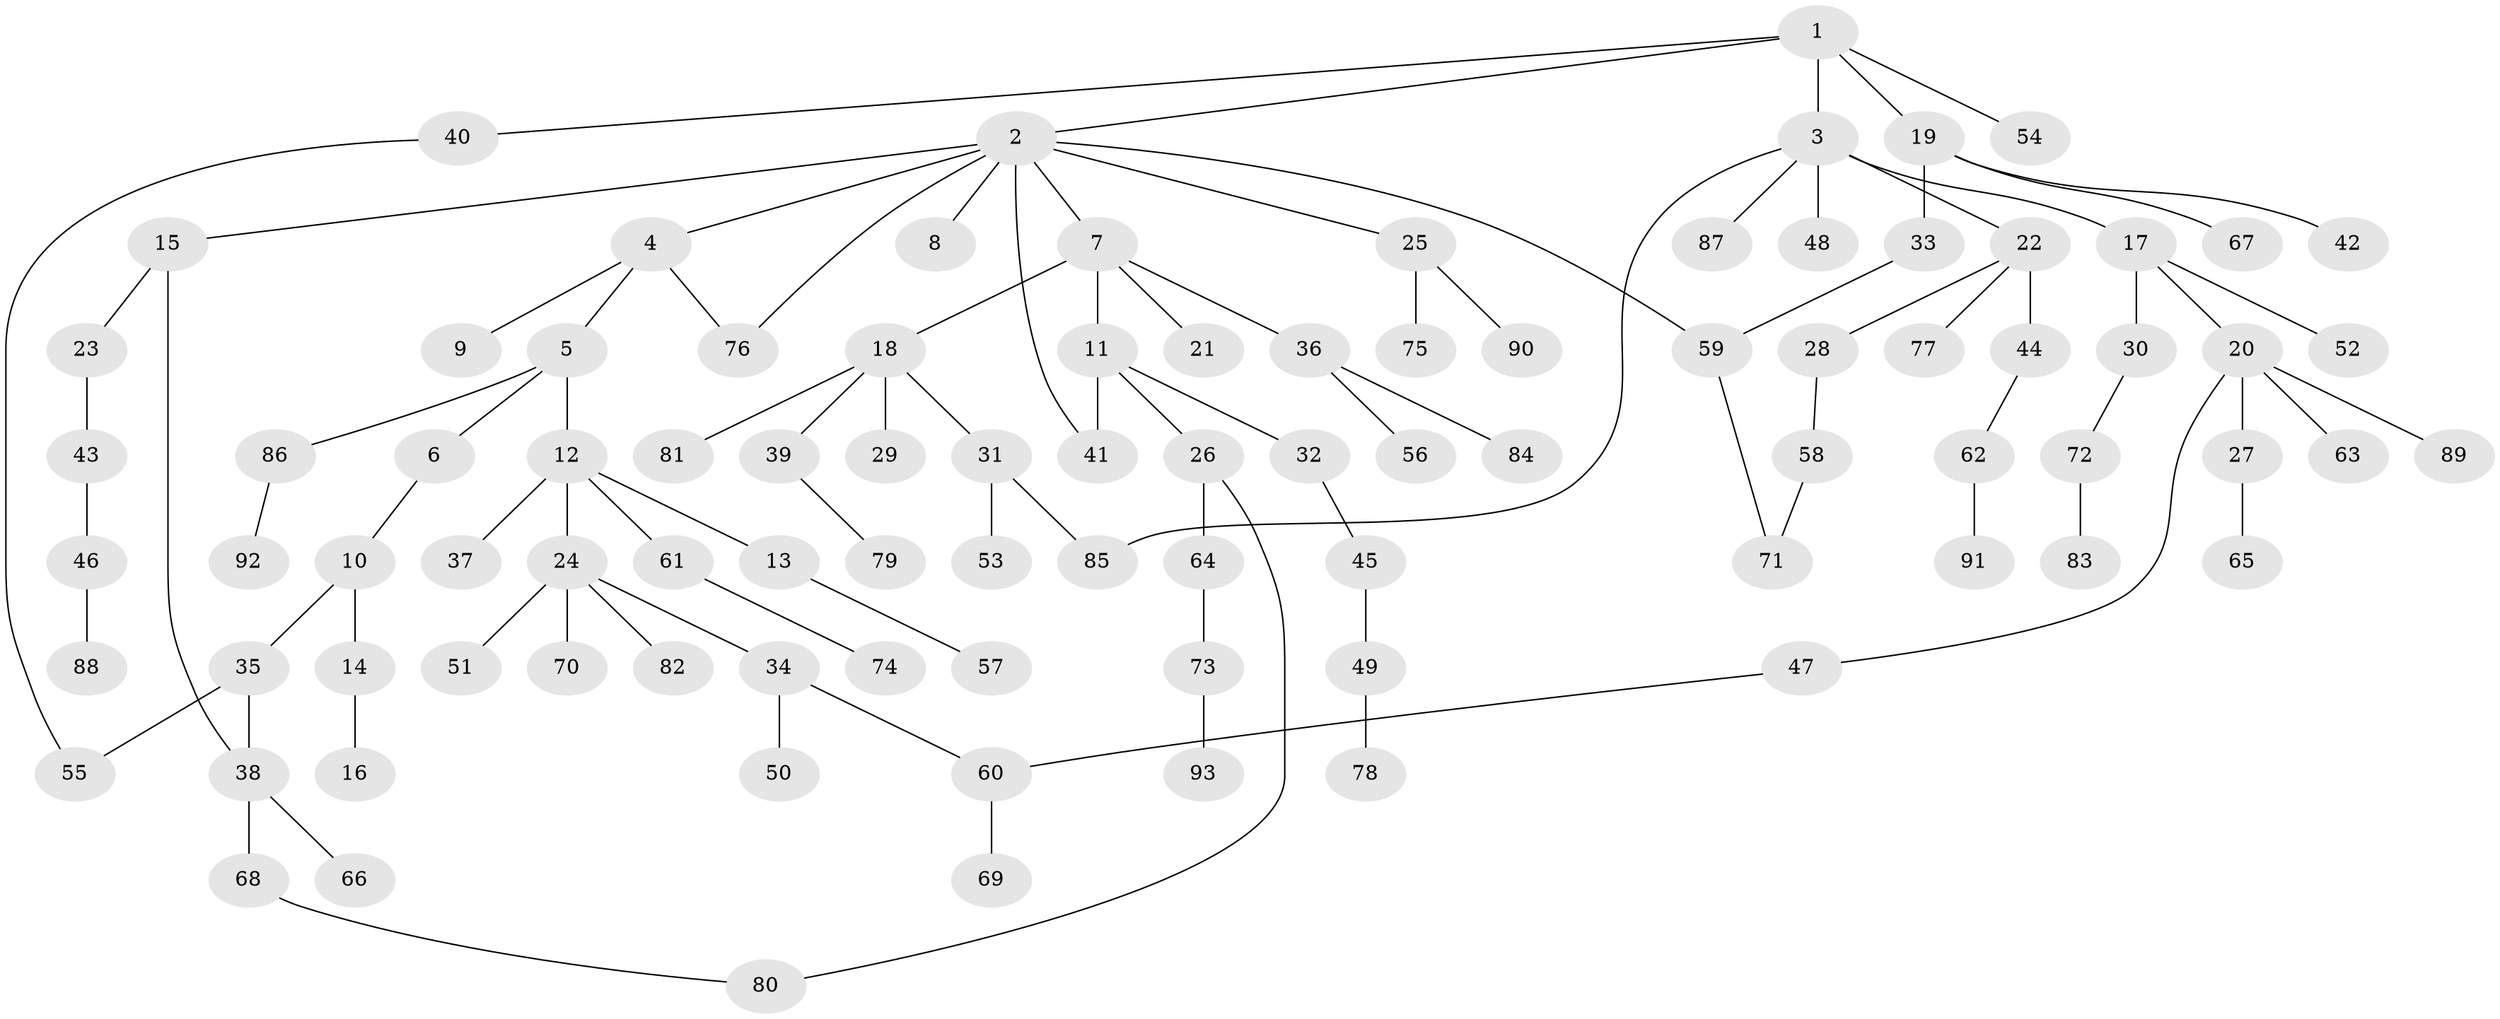 // coarse degree distribution, {5: 0.05084745762711865, 8: 0.01694915254237288, 2: 0.1694915254237288, 4: 0.1016949152542373, 1: 0.4745762711864407, 3: 0.1694915254237288, 7: 0.01694915254237288}
// Generated by graph-tools (version 1.1) at 2025/51/02/27/25 19:51:37]
// undirected, 93 vertices, 101 edges
graph export_dot {
graph [start="1"]
  node [color=gray90,style=filled];
  1;
  2;
  3;
  4;
  5;
  6;
  7;
  8;
  9;
  10;
  11;
  12;
  13;
  14;
  15;
  16;
  17;
  18;
  19;
  20;
  21;
  22;
  23;
  24;
  25;
  26;
  27;
  28;
  29;
  30;
  31;
  32;
  33;
  34;
  35;
  36;
  37;
  38;
  39;
  40;
  41;
  42;
  43;
  44;
  45;
  46;
  47;
  48;
  49;
  50;
  51;
  52;
  53;
  54;
  55;
  56;
  57;
  58;
  59;
  60;
  61;
  62;
  63;
  64;
  65;
  66;
  67;
  68;
  69;
  70;
  71;
  72;
  73;
  74;
  75;
  76;
  77;
  78;
  79;
  80;
  81;
  82;
  83;
  84;
  85;
  86;
  87;
  88;
  89;
  90;
  91;
  92;
  93;
  1 -- 2;
  1 -- 3;
  1 -- 19;
  1 -- 40;
  1 -- 54;
  2 -- 4;
  2 -- 7;
  2 -- 8;
  2 -- 15;
  2 -- 25;
  2 -- 41;
  2 -- 59;
  2 -- 76;
  3 -- 17;
  3 -- 22;
  3 -- 48;
  3 -- 85;
  3 -- 87;
  4 -- 5;
  4 -- 9;
  4 -- 76;
  5 -- 6;
  5 -- 12;
  5 -- 86;
  6 -- 10;
  7 -- 11;
  7 -- 18;
  7 -- 21;
  7 -- 36;
  10 -- 14;
  10 -- 35;
  11 -- 26;
  11 -- 32;
  11 -- 41;
  12 -- 13;
  12 -- 24;
  12 -- 37;
  12 -- 61;
  13 -- 57;
  14 -- 16;
  15 -- 23;
  15 -- 38;
  17 -- 20;
  17 -- 30;
  17 -- 52;
  18 -- 29;
  18 -- 31;
  18 -- 39;
  18 -- 81;
  19 -- 33;
  19 -- 42;
  19 -- 67;
  20 -- 27;
  20 -- 47;
  20 -- 63;
  20 -- 89;
  22 -- 28;
  22 -- 44;
  22 -- 77;
  23 -- 43;
  24 -- 34;
  24 -- 51;
  24 -- 70;
  24 -- 82;
  25 -- 75;
  25 -- 90;
  26 -- 64;
  26 -- 80;
  27 -- 65;
  28 -- 58;
  30 -- 72;
  31 -- 53;
  31 -- 85;
  32 -- 45;
  33 -- 59;
  34 -- 50;
  34 -- 60;
  35 -- 38;
  35 -- 55;
  36 -- 56;
  36 -- 84;
  38 -- 66;
  38 -- 68;
  39 -- 79;
  40 -- 55;
  43 -- 46;
  44 -- 62;
  45 -- 49;
  46 -- 88;
  47 -- 60;
  49 -- 78;
  58 -- 71;
  59 -- 71;
  60 -- 69;
  61 -- 74;
  62 -- 91;
  64 -- 73;
  68 -- 80;
  72 -- 83;
  73 -- 93;
  86 -- 92;
}
